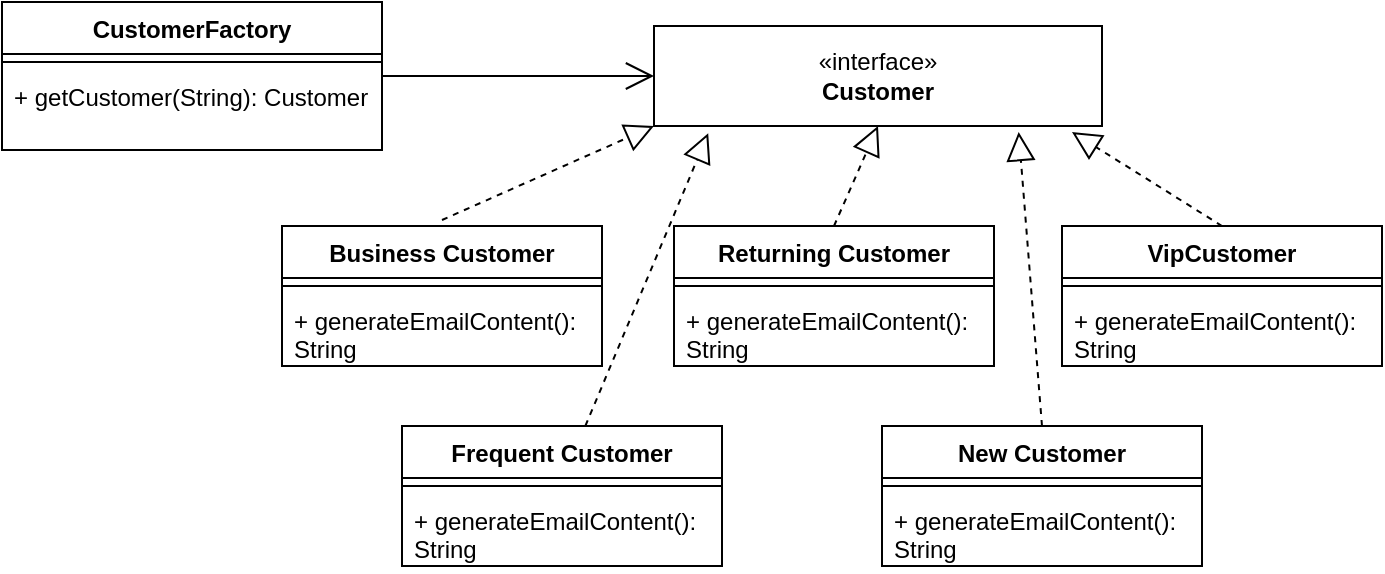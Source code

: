 <mxfile version="23.1.6" type="device">
  <diagram id="C5RBs43oDa-KdzZeNtuy" name="Page-1">
    <mxGraphModel dx="1221" dy="725" grid="1" gridSize="10" guides="1" tooltips="1" connect="1" arrows="1" fold="1" page="1" pageScale="1" pageWidth="827" pageHeight="1169" math="0" shadow="0">
      <root>
        <mxCell id="WIyWlLk6GJQsqaUBKTNV-0" />
        <mxCell id="WIyWlLk6GJQsqaUBKTNV-1" parent="WIyWlLk6GJQsqaUBKTNV-0" />
        <mxCell id="PNd-eH7qplWcof_1goEq-4" value="«interface»&lt;br&gt;&lt;b&gt;Customer&lt;/b&gt;" style="html=1;whiteSpace=wrap;" vertex="1" parent="WIyWlLk6GJQsqaUBKTNV-1">
          <mxGeometry x="406" y="80" width="224" height="50" as="geometry" />
        </mxCell>
        <mxCell id="PNd-eH7qplWcof_1goEq-5" value="Business Customer" style="swimlane;fontStyle=1;align=center;verticalAlign=top;childLayout=stackLayout;horizontal=1;startSize=26;horizontalStack=0;resizeParent=1;resizeParentMax=0;resizeLast=0;collapsible=1;marginBottom=0;whiteSpace=wrap;html=1;" vertex="1" parent="WIyWlLk6GJQsqaUBKTNV-1">
          <mxGeometry x="220" y="180" width="160" height="70" as="geometry" />
        </mxCell>
        <mxCell id="PNd-eH7qplWcof_1goEq-7" value="" style="line;strokeWidth=1;fillColor=none;align=left;verticalAlign=middle;spacingTop=-1;spacingLeft=3;spacingRight=3;rotatable=0;labelPosition=right;points=[];portConstraint=eastwest;strokeColor=inherit;" vertex="1" parent="PNd-eH7qplWcof_1goEq-5">
          <mxGeometry y="26" width="160" height="8" as="geometry" />
        </mxCell>
        <mxCell id="PNd-eH7qplWcof_1goEq-8" value="+ generateEmailContent(): String" style="text;strokeColor=none;fillColor=none;align=left;verticalAlign=top;spacingLeft=4;spacingRight=4;overflow=hidden;rotatable=0;points=[[0,0.5],[1,0.5]];portConstraint=eastwest;whiteSpace=wrap;html=1;" vertex="1" parent="PNd-eH7qplWcof_1goEq-5">
          <mxGeometry y="34" width="160" height="36" as="geometry" />
        </mxCell>
        <mxCell id="PNd-eH7qplWcof_1goEq-9" value="Returning Customer" style="swimlane;fontStyle=1;align=center;verticalAlign=top;childLayout=stackLayout;horizontal=1;startSize=26;horizontalStack=0;resizeParent=1;resizeParentMax=0;resizeLast=0;collapsible=1;marginBottom=0;whiteSpace=wrap;html=1;" vertex="1" parent="WIyWlLk6GJQsqaUBKTNV-1">
          <mxGeometry x="416" y="180" width="160" height="70" as="geometry" />
        </mxCell>
        <mxCell id="PNd-eH7qplWcof_1goEq-11" value="" style="line;strokeWidth=1;fillColor=none;align=left;verticalAlign=middle;spacingTop=-1;spacingLeft=3;spacingRight=3;rotatable=0;labelPosition=right;points=[];portConstraint=eastwest;strokeColor=inherit;" vertex="1" parent="PNd-eH7qplWcof_1goEq-9">
          <mxGeometry y="26" width="160" height="8" as="geometry" />
        </mxCell>
        <mxCell id="PNd-eH7qplWcof_1goEq-12" value="+ generateEmailContent(): String" style="text;strokeColor=none;fillColor=none;align=left;verticalAlign=top;spacingLeft=4;spacingRight=4;overflow=hidden;rotatable=0;points=[[0,0.5],[1,0.5]];portConstraint=eastwest;whiteSpace=wrap;html=1;" vertex="1" parent="PNd-eH7qplWcof_1goEq-9">
          <mxGeometry y="34" width="160" height="36" as="geometry" />
        </mxCell>
        <mxCell id="PNd-eH7qplWcof_1goEq-13" value="VipCustomer" style="swimlane;fontStyle=1;align=center;verticalAlign=top;childLayout=stackLayout;horizontal=1;startSize=26;horizontalStack=0;resizeParent=1;resizeParentMax=0;resizeLast=0;collapsible=1;marginBottom=0;whiteSpace=wrap;html=1;" vertex="1" parent="WIyWlLk6GJQsqaUBKTNV-1">
          <mxGeometry x="610" y="180" width="160" height="70" as="geometry" />
        </mxCell>
        <mxCell id="PNd-eH7qplWcof_1goEq-14" value="" style="line;strokeWidth=1;fillColor=none;align=left;verticalAlign=middle;spacingTop=-1;spacingLeft=3;spacingRight=3;rotatable=0;labelPosition=right;points=[];portConstraint=eastwest;strokeColor=inherit;" vertex="1" parent="PNd-eH7qplWcof_1goEq-13">
          <mxGeometry y="26" width="160" height="8" as="geometry" />
        </mxCell>
        <mxCell id="PNd-eH7qplWcof_1goEq-15" value="+ generateEmailContent(): String" style="text;strokeColor=none;fillColor=none;align=left;verticalAlign=top;spacingLeft=4;spacingRight=4;overflow=hidden;rotatable=0;points=[[0,0.5],[1,0.5]];portConstraint=eastwest;whiteSpace=wrap;html=1;" vertex="1" parent="PNd-eH7qplWcof_1goEq-13">
          <mxGeometry y="34" width="160" height="36" as="geometry" />
        </mxCell>
        <mxCell id="PNd-eH7qplWcof_1goEq-16" value="Frequent Customer" style="swimlane;fontStyle=1;align=center;verticalAlign=top;childLayout=stackLayout;horizontal=1;startSize=26;horizontalStack=0;resizeParent=1;resizeParentMax=0;resizeLast=0;collapsible=1;marginBottom=0;whiteSpace=wrap;html=1;" vertex="1" parent="WIyWlLk6GJQsqaUBKTNV-1">
          <mxGeometry x="280" y="280" width="160" height="70" as="geometry" />
        </mxCell>
        <mxCell id="PNd-eH7qplWcof_1goEq-17" value="" style="line;strokeWidth=1;fillColor=none;align=left;verticalAlign=middle;spacingTop=-1;spacingLeft=3;spacingRight=3;rotatable=0;labelPosition=right;points=[];portConstraint=eastwest;strokeColor=inherit;" vertex="1" parent="PNd-eH7qplWcof_1goEq-16">
          <mxGeometry y="26" width="160" height="8" as="geometry" />
        </mxCell>
        <mxCell id="PNd-eH7qplWcof_1goEq-18" value="+ generateEmailContent(): String" style="text;strokeColor=none;fillColor=none;align=left;verticalAlign=top;spacingLeft=4;spacingRight=4;overflow=hidden;rotatable=0;points=[[0,0.5],[1,0.5]];portConstraint=eastwest;whiteSpace=wrap;html=1;" vertex="1" parent="PNd-eH7qplWcof_1goEq-16">
          <mxGeometry y="34" width="160" height="36" as="geometry" />
        </mxCell>
        <mxCell id="PNd-eH7qplWcof_1goEq-19" value="New Customer" style="swimlane;fontStyle=1;align=center;verticalAlign=top;childLayout=stackLayout;horizontal=1;startSize=26;horizontalStack=0;resizeParent=1;resizeParentMax=0;resizeLast=0;collapsible=1;marginBottom=0;whiteSpace=wrap;html=1;" vertex="1" parent="WIyWlLk6GJQsqaUBKTNV-1">
          <mxGeometry x="520" y="280" width="160" height="70" as="geometry" />
        </mxCell>
        <mxCell id="PNd-eH7qplWcof_1goEq-20" value="" style="line;strokeWidth=1;fillColor=none;align=left;verticalAlign=middle;spacingTop=-1;spacingLeft=3;spacingRight=3;rotatable=0;labelPosition=right;points=[];portConstraint=eastwest;strokeColor=inherit;" vertex="1" parent="PNd-eH7qplWcof_1goEq-19">
          <mxGeometry y="26" width="160" height="8" as="geometry" />
        </mxCell>
        <mxCell id="PNd-eH7qplWcof_1goEq-21" value="+ generateEmailContent(): String" style="text;strokeColor=none;fillColor=none;align=left;verticalAlign=top;spacingLeft=4;spacingRight=4;overflow=hidden;rotatable=0;points=[[0,0.5],[1,0.5]];portConstraint=eastwest;whiteSpace=wrap;html=1;" vertex="1" parent="PNd-eH7qplWcof_1goEq-19">
          <mxGeometry y="34" width="160" height="36" as="geometry" />
        </mxCell>
        <mxCell id="PNd-eH7qplWcof_1goEq-24" value="" style="endArrow=block;dashed=1;endFill=0;endSize=12;html=1;rounded=0;exitX=0.573;exitY=-0.052;exitDx=0;exitDy=0;exitPerimeter=0;entryX=0.121;entryY=1.073;entryDx=0;entryDy=0;entryPerimeter=0;" edge="1" parent="WIyWlLk6GJQsqaUBKTNV-1" target="PNd-eH7qplWcof_1goEq-4">
          <mxGeometry width="160" relative="1" as="geometry">
            <mxPoint x="371.68" y="280" as="sourcePoint" />
            <mxPoint x="425.04" y="137.99" as="targetPoint" />
          </mxGeometry>
        </mxCell>
        <mxCell id="PNd-eH7qplWcof_1goEq-25" value="" style="endArrow=block;dashed=1;endFill=0;endSize=12;html=1;rounded=0;entryX=0;entryY=1;entryDx=0;entryDy=0;exitX=0.556;exitY=-0.043;exitDx=0;exitDy=0;exitPerimeter=0;" edge="1" parent="WIyWlLk6GJQsqaUBKTNV-1" target="PNd-eH7qplWcof_1goEq-4">
          <mxGeometry width="160" relative="1" as="geometry">
            <mxPoint x="300" y="177" as="sourcePoint" />
            <mxPoint x="452" y="130" as="targetPoint" />
          </mxGeometry>
        </mxCell>
        <mxCell id="PNd-eH7qplWcof_1goEq-26" value="" style="endArrow=block;dashed=1;endFill=0;endSize=12;html=1;rounded=0;exitX=0.5;exitY=0;exitDx=0;exitDy=0;entryX=0.5;entryY=1;entryDx=0;entryDy=0;" edge="1" parent="WIyWlLk6GJQsqaUBKTNV-1" source="PNd-eH7qplWcof_1goEq-9" target="PNd-eH7qplWcof_1goEq-4">
          <mxGeometry width="160" relative="1" as="geometry">
            <mxPoint x="370" y="317" as="sourcePoint" />
            <mxPoint x="436" y="142" as="targetPoint" />
          </mxGeometry>
        </mxCell>
        <mxCell id="PNd-eH7qplWcof_1goEq-29" value="" style="endArrow=block;dashed=1;endFill=0;endSize=12;html=1;rounded=0;exitX=0.5;exitY=0;exitDx=0;exitDy=0;entryX=0.933;entryY=1.06;entryDx=0;entryDy=0;entryPerimeter=0;" edge="1" parent="WIyWlLk6GJQsqaUBKTNV-1" source="PNd-eH7qplWcof_1goEq-13" target="PNd-eH7qplWcof_1goEq-4">
          <mxGeometry width="160" relative="1" as="geometry">
            <mxPoint x="506" y="190" as="sourcePoint" />
            <mxPoint x="528" y="140" as="targetPoint" />
          </mxGeometry>
        </mxCell>
        <mxCell id="PNd-eH7qplWcof_1goEq-30" value="" style="endArrow=block;dashed=1;endFill=0;endSize=12;html=1;rounded=0;entryX=0.814;entryY=1.06;entryDx=0;entryDy=0;entryPerimeter=0;exitX=0.5;exitY=0;exitDx=0;exitDy=0;" edge="1" parent="WIyWlLk6GJQsqaUBKTNV-1" source="PNd-eH7qplWcof_1goEq-19" target="PNd-eH7qplWcof_1goEq-4">
          <mxGeometry width="160" relative="1" as="geometry">
            <mxPoint x="600" y="270" as="sourcePoint" />
            <mxPoint x="528" y="140" as="targetPoint" />
          </mxGeometry>
        </mxCell>
        <mxCell id="PNd-eH7qplWcof_1goEq-31" value="CustomerFactory" style="swimlane;fontStyle=1;align=center;verticalAlign=top;childLayout=stackLayout;horizontal=1;startSize=26;horizontalStack=0;resizeParent=1;resizeParentMax=0;resizeLast=0;collapsible=1;marginBottom=0;whiteSpace=wrap;html=1;" vertex="1" parent="WIyWlLk6GJQsqaUBKTNV-1">
          <mxGeometry x="80" y="68" width="190" height="74" as="geometry" />
        </mxCell>
        <mxCell id="PNd-eH7qplWcof_1goEq-32" value="" style="line;strokeWidth=1;fillColor=none;align=left;verticalAlign=middle;spacingTop=-1;spacingLeft=3;spacingRight=3;rotatable=0;labelPosition=right;points=[];portConstraint=eastwest;strokeColor=inherit;" vertex="1" parent="PNd-eH7qplWcof_1goEq-31">
          <mxGeometry y="26" width="190" height="8" as="geometry" />
        </mxCell>
        <mxCell id="PNd-eH7qplWcof_1goEq-33" value="+ getCustomer(String): Customer" style="text;strokeColor=none;fillColor=none;align=left;verticalAlign=top;spacingLeft=4;spacingRight=4;overflow=hidden;rotatable=0;points=[[0,0.5],[1,0.5]];portConstraint=eastwest;whiteSpace=wrap;html=1;" vertex="1" parent="PNd-eH7qplWcof_1goEq-31">
          <mxGeometry y="34" width="190" height="40" as="geometry" />
        </mxCell>
        <mxCell id="PNd-eH7qplWcof_1goEq-36" value="" style="endArrow=open;endFill=1;endSize=12;html=1;rounded=0;entryX=0;entryY=0.5;entryDx=0;entryDy=0;" edge="1" parent="WIyWlLk6GJQsqaUBKTNV-1" target="PNd-eH7qplWcof_1goEq-4">
          <mxGeometry width="160" relative="1" as="geometry">
            <mxPoint x="270" y="105" as="sourcePoint" />
            <mxPoint x="400" y="100" as="targetPoint" />
          </mxGeometry>
        </mxCell>
      </root>
    </mxGraphModel>
  </diagram>
</mxfile>
